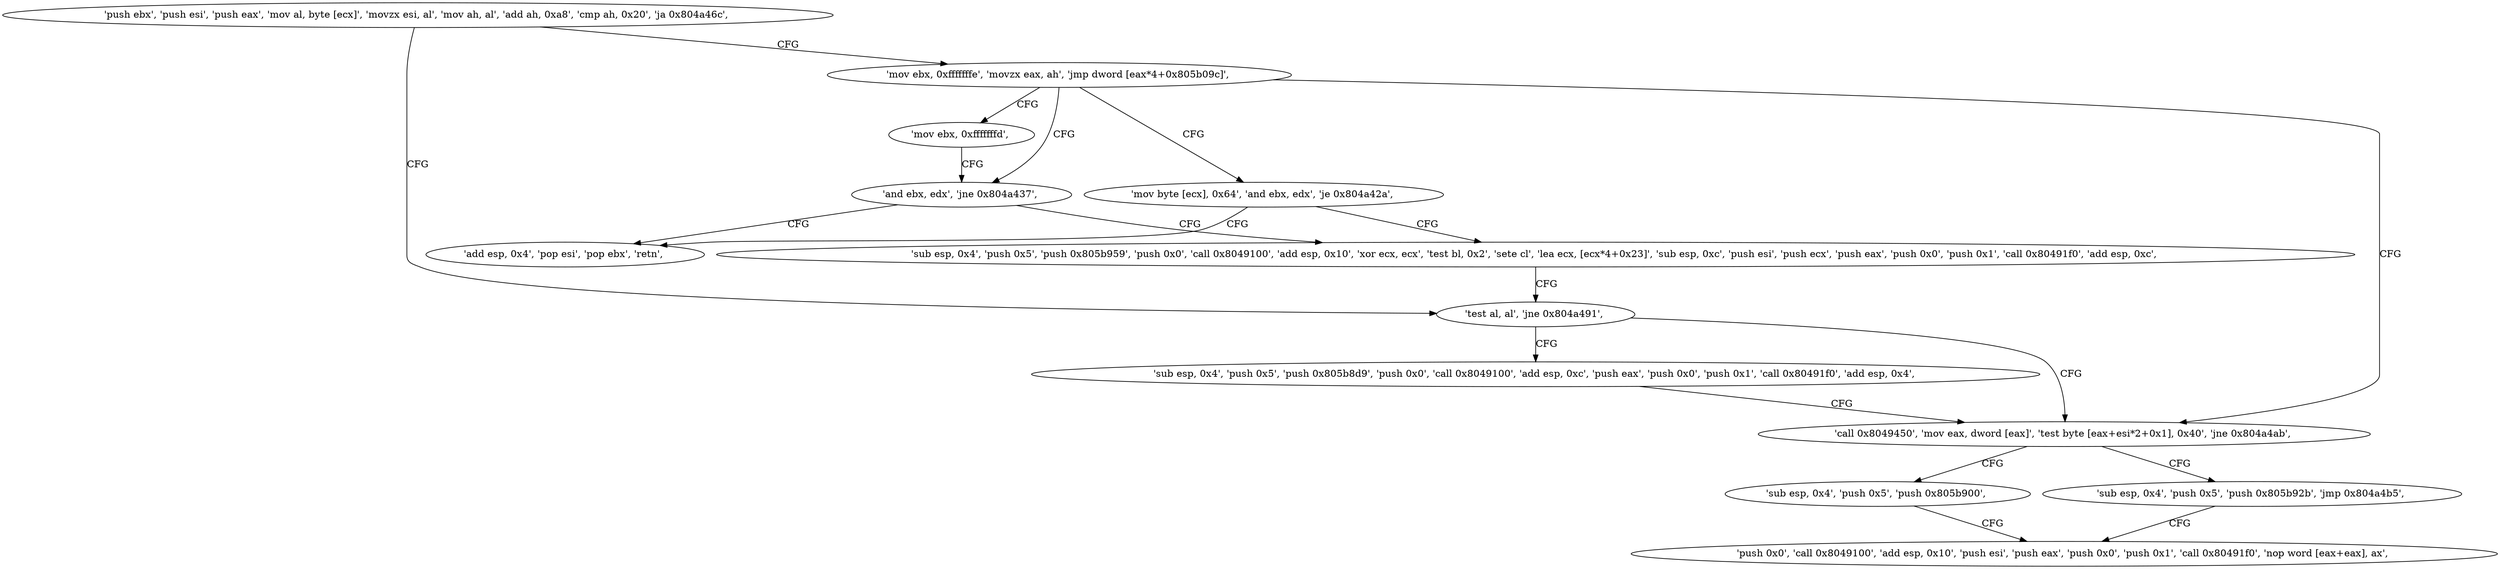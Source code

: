 digraph "func" {
"134521856" [label = "'push ebx', 'push esi', 'push eax', 'mov al, byte [ecx]', 'movzx esi, al', 'mov ah, al', 'add ah, 0xa8', 'cmp ah, 0x20', 'ja 0x804a46c', " ]
"134521964" [label = "'test al, al', 'jne 0x804a491', " ]
"134521874" [label = "'mov ebx, 0xfffffffe', 'movzx eax, ah', 'jmp dword [eax*4+0x805b09c]', " ]
"134522001" [label = "'call 0x8049450', 'mov eax, dword [eax]', 'test byte [eax+esi*2+0x1], 0x40', 'jne 0x804a4ab', " ]
"134521968" [label = "'sub esp, 0x4', 'push 0x5', 'push 0x805b8d9', 'push 0x0', 'call 0x8049100', 'add esp, 0xc', 'push eax', 'push 0x0', 'push 0x1', 'call 0x80491f0', 'add esp, 0x4', " ]
"134521889" [label = "'mov ebx, 0xfffffffd', " ]
"134521894" [label = "'and ebx, edx', 'jne 0x804a437', " ]
"134521904" [label = "'mov byte [ecx], 0x64', 'and ebx, edx', 'je 0x804a42a', " ]
"134522027" [label = "'sub esp, 0x4', 'push 0x5', 'push 0x805b900', " ]
"134522015" [label = "'sub esp, 0x4', 'push 0x5', 'push 0x805b92b', 'jmp 0x804a4b5', " ]
"134521911" [label = "'sub esp, 0x4', 'push 0x5', 'push 0x805b959', 'push 0x0', 'call 0x8049100', 'add esp, 0x10', 'xor ecx, ecx', 'test bl, 0x2', 'sete cl', 'lea ecx, [ecx*4+0x23]', 'sub esp, 0xc', 'push esi', 'push ecx', 'push eax', 'push 0x0', 'push 0x1', 'call 0x80491f0', 'add esp, 0xc', " ]
"134521898" [label = "'add esp, 0x4', 'pop esi', 'pop ebx', 'retn', " ]
"134522037" [label = "'push 0x0', 'call 0x8049100', 'add esp, 0x10', 'push esi', 'push eax', 'push 0x0', 'push 0x1', 'call 0x80491f0', 'nop word [eax+eax], ax', " ]
"134521856" -> "134521964" [ label = "CFG" ]
"134521856" -> "134521874" [ label = "CFG" ]
"134521964" -> "134522001" [ label = "CFG" ]
"134521964" -> "134521968" [ label = "CFG" ]
"134521874" -> "134521889" [ label = "CFG" ]
"134521874" -> "134521894" [ label = "CFG" ]
"134521874" -> "134521904" [ label = "CFG" ]
"134521874" -> "134522001" [ label = "CFG" ]
"134522001" -> "134522027" [ label = "CFG" ]
"134522001" -> "134522015" [ label = "CFG" ]
"134521968" -> "134522001" [ label = "CFG" ]
"134521889" -> "134521894" [ label = "CFG" ]
"134521894" -> "134521911" [ label = "CFG" ]
"134521894" -> "134521898" [ label = "CFG" ]
"134521904" -> "134521898" [ label = "CFG" ]
"134521904" -> "134521911" [ label = "CFG" ]
"134522027" -> "134522037" [ label = "CFG" ]
"134522015" -> "134522037" [ label = "CFG" ]
"134521911" -> "134521964" [ label = "CFG" ]
}
